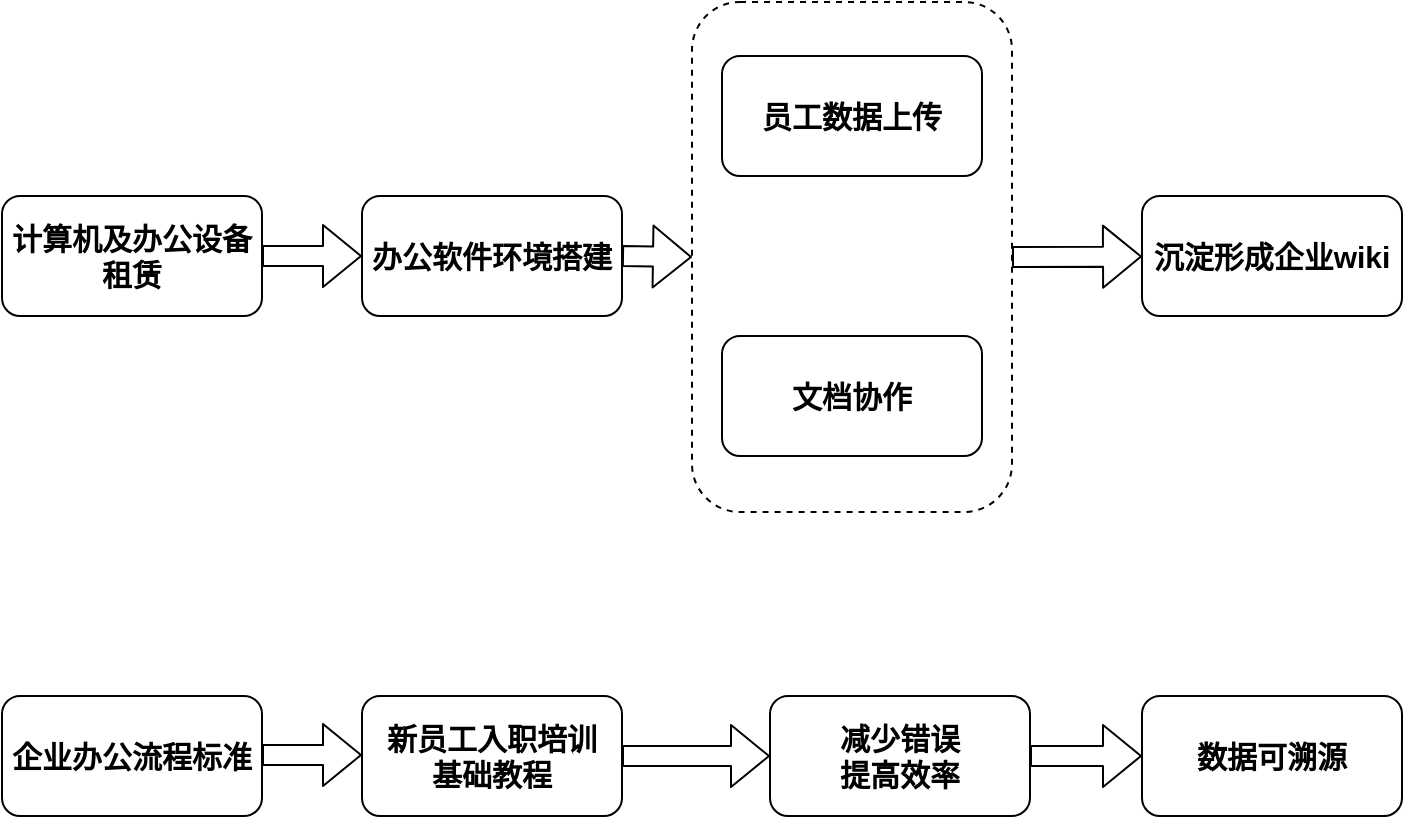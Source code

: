 <mxfile version="14.2.7" type="github">
  <diagram id="zweUdmbLniDzrKflGMgS" name="Page-1">
    <mxGraphModel dx="782" dy="481" grid="1" gridSize="10" guides="1" tooltips="1" connect="1" arrows="1" fold="1" page="1" pageScale="1" pageWidth="827" pageHeight="1169" math="0" shadow="0">
      <root>
        <mxCell id="0" />
        <mxCell id="1" parent="0" />
        <mxCell id="VT1aavtxXECYgDVy_Fky-9" value="" style="rounded=1;whiteSpace=wrap;html=1;dashed=1;" vertex="1" parent="1">
          <mxGeometry x="375" y="73" width="160" height="255" as="geometry" />
        </mxCell>
        <mxCell id="VT1aavtxXECYgDVy_Fky-1" value="计算机及办公设备&lt;br&gt;租赁" style="rounded=1;whiteSpace=wrap;html=1;fontStyle=1;fontSize=15;" vertex="1" parent="1">
          <mxGeometry x="30" y="170" width="130" height="60" as="geometry" />
        </mxCell>
        <mxCell id="VT1aavtxXECYgDVy_Fky-3" value="办公软件环境搭建" style="rounded=1;whiteSpace=wrap;html=1;fontStyle=1;fontSize=15;" vertex="1" parent="1">
          <mxGeometry x="210" y="170" width="130" height="60" as="geometry" />
        </mxCell>
        <mxCell id="VT1aavtxXECYgDVy_Fky-4" value="员工数据上传" style="rounded=1;whiteSpace=wrap;html=1;fontStyle=1;fontSize=15;" vertex="1" parent="1">
          <mxGeometry x="390" y="100" width="130" height="60" as="geometry" />
        </mxCell>
        <mxCell id="VT1aavtxXECYgDVy_Fky-5" value="文档协作" style="rounded=1;whiteSpace=wrap;html=1;fontStyle=1;fontSize=15;" vertex="1" parent="1">
          <mxGeometry x="390" y="240" width="130" height="60" as="geometry" />
        </mxCell>
        <mxCell id="VT1aavtxXECYgDVy_Fky-6" value="沉淀形成企业wiki" style="rounded=1;whiteSpace=wrap;html=1;fontStyle=1;fontSize=15;" vertex="1" parent="1">
          <mxGeometry x="600" y="170" width="130" height="60" as="geometry" />
        </mxCell>
        <mxCell id="VT1aavtxXECYgDVy_Fky-7" value="" style="shape=flexArrow;endArrow=classic;html=1;exitX=1;exitY=0.5;exitDx=0;exitDy=0;" edge="1" parent="1" source="VT1aavtxXECYgDVy_Fky-1" target="VT1aavtxXECYgDVy_Fky-3">
          <mxGeometry width="50" height="50" relative="1" as="geometry">
            <mxPoint x="220" y="360" as="sourcePoint" />
            <mxPoint x="270" y="310" as="targetPoint" />
          </mxGeometry>
        </mxCell>
        <mxCell id="VT1aavtxXECYgDVy_Fky-10" value="" style="shape=flexArrow;endArrow=classic;html=1;exitX=1;exitY=0.5;exitDx=0;exitDy=0;entryX=0;entryY=0.5;entryDx=0;entryDy=0;" edge="1" parent="1" source="VT1aavtxXECYgDVy_Fky-3" target="VT1aavtxXECYgDVy_Fky-9">
          <mxGeometry width="50" height="50" relative="1" as="geometry">
            <mxPoint x="330" y="410" as="sourcePoint" />
            <mxPoint x="380" y="360" as="targetPoint" />
          </mxGeometry>
        </mxCell>
        <mxCell id="VT1aavtxXECYgDVy_Fky-11" value="" style="shape=flexArrow;endArrow=classic;html=1;exitX=1;exitY=0.5;exitDx=0;exitDy=0;" edge="1" parent="1" source="VT1aavtxXECYgDVy_Fky-9" target="VT1aavtxXECYgDVy_Fky-6">
          <mxGeometry width="50" height="50" relative="1" as="geometry">
            <mxPoint x="640" y="350" as="sourcePoint" />
            <mxPoint x="690" y="300" as="targetPoint" />
          </mxGeometry>
        </mxCell>
        <mxCell id="VT1aavtxXECYgDVy_Fky-12" value="企业办公流程标准" style="rounded=1;whiteSpace=wrap;html=1;fontStyle=1;fontSize=15;" vertex="1" parent="1">
          <mxGeometry x="30" y="420" width="130" height="60" as="geometry" />
        </mxCell>
        <mxCell id="VT1aavtxXECYgDVy_Fky-13" value="新员工入职培训&lt;br&gt;基础教程" style="rounded=1;whiteSpace=wrap;html=1;fontStyle=1;fontSize=15;" vertex="1" parent="1">
          <mxGeometry x="210" y="420" width="130" height="60" as="geometry" />
        </mxCell>
        <mxCell id="VT1aavtxXECYgDVy_Fky-16" value="减少错误&lt;br&gt;提高效率" style="rounded=1;whiteSpace=wrap;html=1;fontStyle=1;fontSize=15;" vertex="1" parent="1">
          <mxGeometry x="414" y="420" width="130" height="60" as="geometry" />
        </mxCell>
        <mxCell id="VT1aavtxXECYgDVy_Fky-17" value="数据可溯源" style="rounded=1;whiteSpace=wrap;html=1;fontStyle=1;fontSize=15;" vertex="1" parent="1">
          <mxGeometry x="600" y="420" width="130" height="60" as="geometry" />
        </mxCell>
        <mxCell id="VT1aavtxXECYgDVy_Fky-18" value="" style="shape=flexArrow;endArrow=classic;html=1;exitX=1;exitY=0.5;exitDx=0;exitDy=0;" edge="1" parent="1">
          <mxGeometry width="50" height="50" relative="1" as="geometry">
            <mxPoint x="160" y="449.5" as="sourcePoint" />
            <mxPoint x="210" y="449.5" as="targetPoint" />
          </mxGeometry>
        </mxCell>
        <mxCell id="VT1aavtxXECYgDVy_Fky-19" value="" style="shape=flexArrow;endArrow=classic;html=1;exitX=1;exitY=0.5;exitDx=0;exitDy=0;entryX=0;entryY=0.5;entryDx=0;entryDy=0;" edge="1" parent="1" source="VT1aavtxXECYgDVy_Fky-13" target="VT1aavtxXECYgDVy_Fky-16">
          <mxGeometry width="50" height="50" relative="1" as="geometry">
            <mxPoint x="364" y="459.5" as="sourcePoint" />
            <mxPoint x="414" y="459.5" as="targetPoint" />
          </mxGeometry>
        </mxCell>
        <mxCell id="VT1aavtxXECYgDVy_Fky-20" value="" style="shape=flexArrow;endArrow=classic;html=1;exitX=1;exitY=0.5;exitDx=0;exitDy=0;entryX=0;entryY=0.5;entryDx=0;entryDy=0;" edge="1" parent="1" source="VT1aavtxXECYgDVy_Fky-16" target="VT1aavtxXECYgDVy_Fky-17">
          <mxGeometry width="50" height="50" relative="1" as="geometry">
            <mxPoint x="350" y="460" as="sourcePoint" />
            <mxPoint x="424" y="460" as="targetPoint" />
          </mxGeometry>
        </mxCell>
      </root>
    </mxGraphModel>
  </diagram>
</mxfile>
